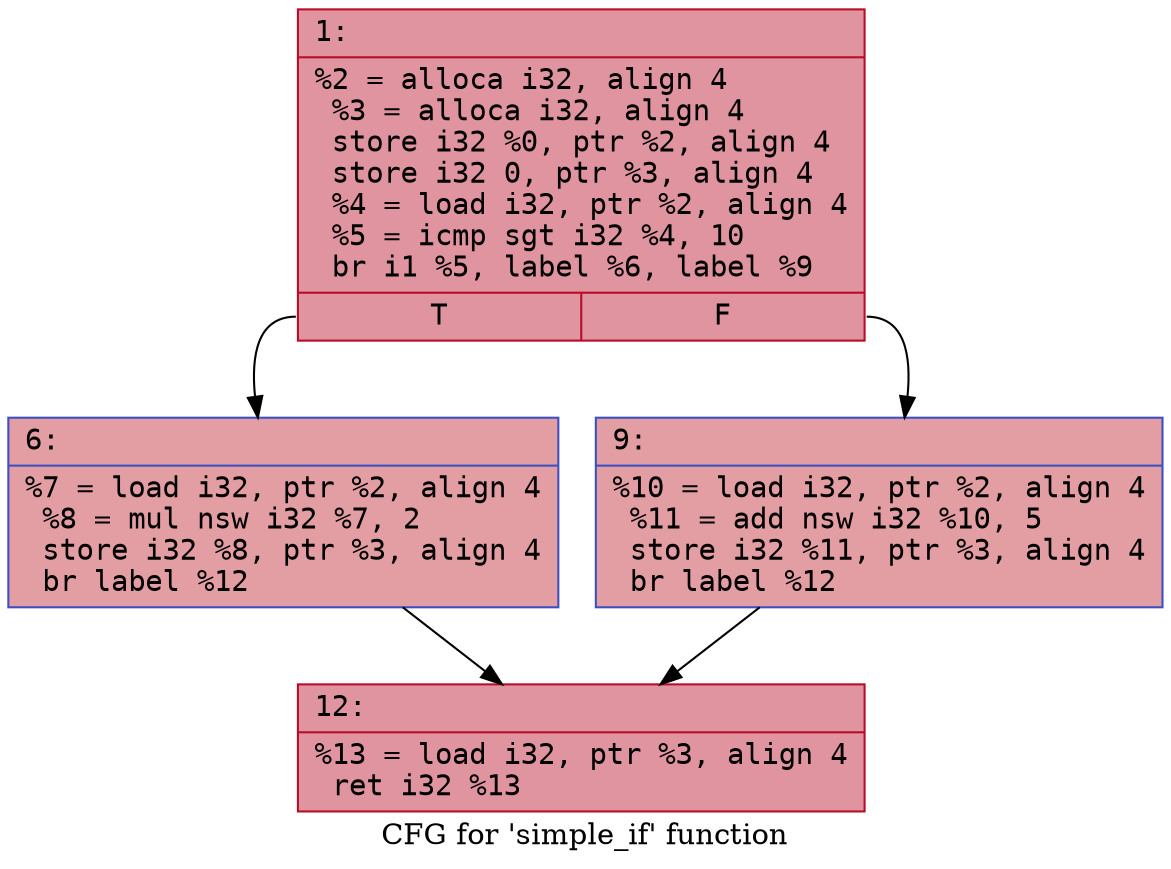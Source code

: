 digraph "CFG for 'simple_if' function" {
	label="CFG for 'simple_if' function";

	Node0x5faba7a34c40 [shape=record,color="#b70d28ff", style=filled, fillcolor="#b70d2870" fontname="Courier",label="{1:\l|  %2 = alloca i32, align 4\l  %3 = alloca i32, align 4\l  store i32 %0, ptr %2, align 4\l  store i32 0, ptr %3, align 4\l  %4 = load i32, ptr %2, align 4\l  %5 = icmp sgt i32 %4, 10\l  br i1 %5, label %6, label %9\l|{<s0>T|<s1>F}}"];
	Node0x5faba7a34c40:s0 -> Node0x5faba7a34d70;
	Node0x5faba7a34c40:s1 -> Node0x5faba7a995d0;
	Node0x5faba7a34d70 [shape=record,color="#3d50c3ff", style=filled, fillcolor="#be242e70" fontname="Courier",label="{6:\l|  %7 = load i32, ptr %2, align 4\l  %8 = mul nsw i32 %7, 2\l  store i32 %8, ptr %3, align 4\l  br label %12\l}"];
	Node0x5faba7a34d70 -> Node0x5faba7a99870;
	Node0x5faba7a995d0 [shape=record,color="#3d50c3ff", style=filled, fillcolor="#be242e70" fontname="Courier",label="{9:\l|  %10 = load i32, ptr %2, align 4\l  %11 = add nsw i32 %10, 5\l  store i32 %11, ptr %3, align 4\l  br label %12\l}"];
	Node0x5faba7a995d0 -> Node0x5faba7a99870;
	Node0x5faba7a99870 [shape=record,color="#b70d28ff", style=filled, fillcolor="#b70d2870" fontname="Courier",label="{12:\l|  %13 = load i32, ptr %3, align 4\l  ret i32 %13\l}"];
}
